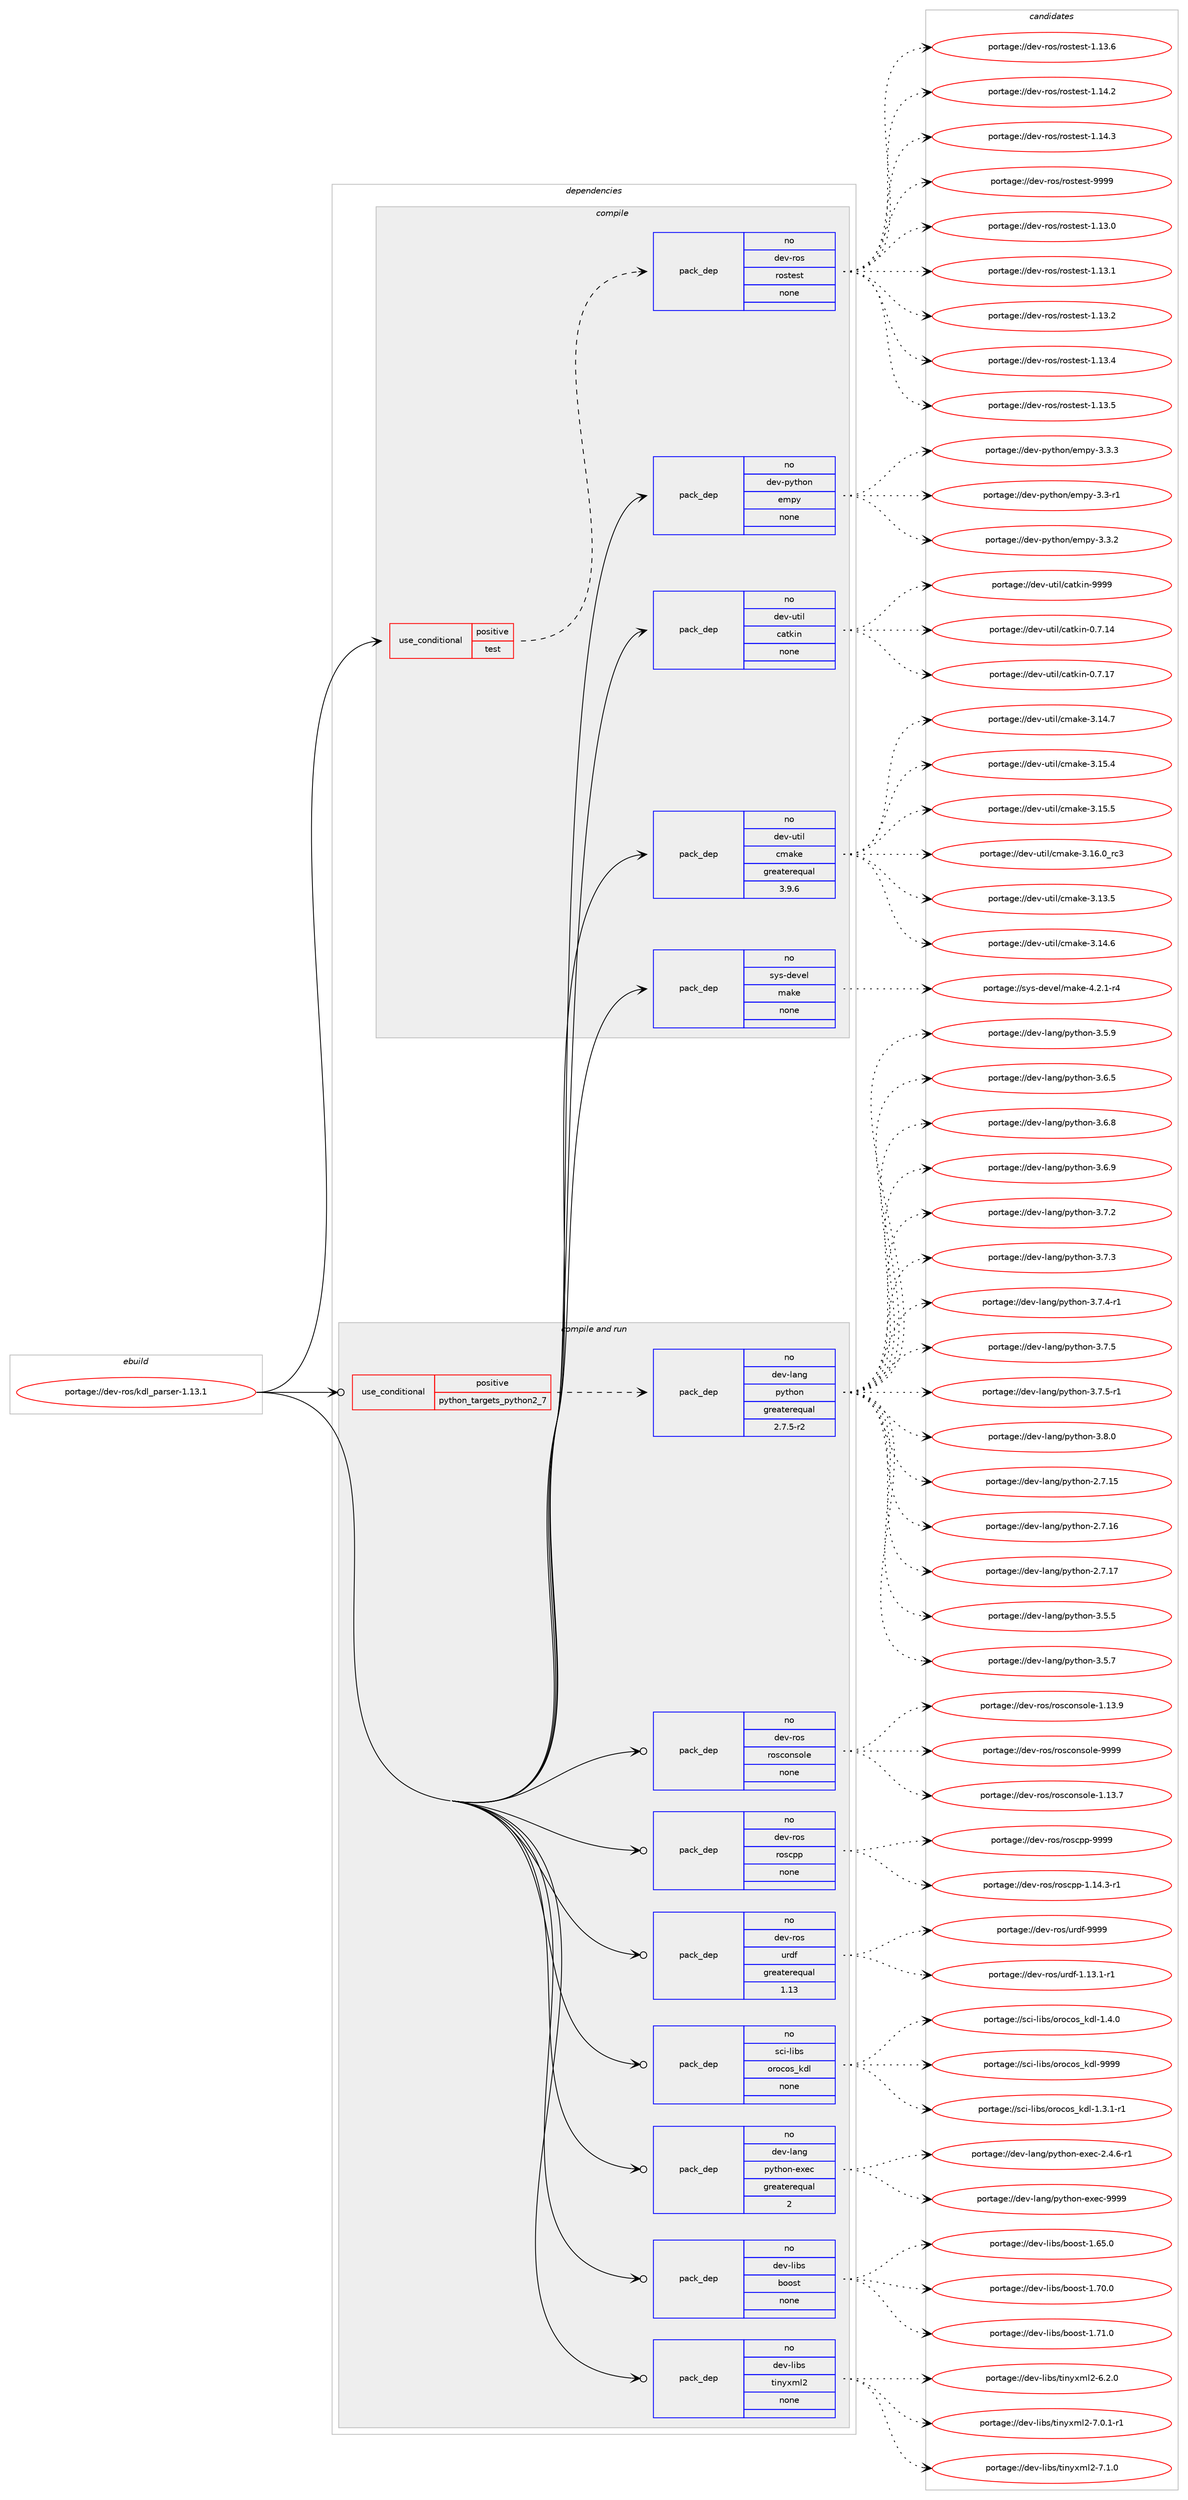 digraph prolog {

# *************
# Graph options
# *************

newrank=true;
concentrate=true;
compound=true;
graph [rankdir=LR,fontname=Helvetica,fontsize=10,ranksep=1.5];#, ranksep=2.5, nodesep=0.2];
edge  [arrowhead=vee];
node  [fontname=Helvetica,fontsize=10];

# **********
# The ebuild
# **********

subgraph cluster_leftcol {
color=gray;
rank=same;
label=<<i>ebuild</i>>;
id [label="portage://dev-ros/kdl_parser-1.13.1", color=red, width=4, href="../dev-ros/kdl_parser-1.13.1.svg"];
}

# ****************
# The dependencies
# ****************

subgraph cluster_midcol {
color=gray;
label=<<i>dependencies</i>>;
subgraph cluster_compile {
fillcolor="#eeeeee";
style=filled;
label=<<i>compile</i>>;
subgraph cond42954 {
dependency190126 [label=<<TABLE BORDER="0" CELLBORDER="1" CELLSPACING="0" CELLPADDING="4"><TR><TD ROWSPAN="3" CELLPADDING="10">use_conditional</TD></TR><TR><TD>positive</TD></TR><TR><TD>test</TD></TR></TABLE>>, shape=none, color=red];
subgraph pack143744 {
dependency190127 [label=<<TABLE BORDER="0" CELLBORDER="1" CELLSPACING="0" CELLPADDING="4" WIDTH="220"><TR><TD ROWSPAN="6" CELLPADDING="30">pack_dep</TD></TR><TR><TD WIDTH="110">no</TD></TR><TR><TD>dev-ros</TD></TR><TR><TD>rostest</TD></TR><TR><TD>none</TD></TR><TR><TD></TD></TR></TABLE>>, shape=none, color=blue];
}
dependency190126:e -> dependency190127:w [weight=20,style="dashed",arrowhead="vee"];
}
id:e -> dependency190126:w [weight=20,style="solid",arrowhead="vee"];
subgraph pack143745 {
dependency190128 [label=<<TABLE BORDER="0" CELLBORDER="1" CELLSPACING="0" CELLPADDING="4" WIDTH="220"><TR><TD ROWSPAN="6" CELLPADDING="30">pack_dep</TD></TR><TR><TD WIDTH="110">no</TD></TR><TR><TD>dev-python</TD></TR><TR><TD>empy</TD></TR><TR><TD>none</TD></TR><TR><TD></TD></TR></TABLE>>, shape=none, color=blue];
}
id:e -> dependency190128:w [weight=20,style="solid",arrowhead="vee"];
subgraph pack143746 {
dependency190129 [label=<<TABLE BORDER="0" CELLBORDER="1" CELLSPACING="0" CELLPADDING="4" WIDTH="220"><TR><TD ROWSPAN="6" CELLPADDING="30">pack_dep</TD></TR><TR><TD WIDTH="110">no</TD></TR><TR><TD>dev-util</TD></TR><TR><TD>catkin</TD></TR><TR><TD>none</TD></TR><TR><TD></TD></TR></TABLE>>, shape=none, color=blue];
}
id:e -> dependency190129:w [weight=20,style="solid",arrowhead="vee"];
subgraph pack143747 {
dependency190130 [label=<<TABLE BORDER="0" CELLBORDER="1" CELLSPACING="0" CELLPADDING="4" WIDTH="220"><TR><TD ROWSPAN="6" CELLPADDING="30">pack_dep</TD></TR><TR><TD WIDTH="110">no</TD></TR><TR><TD>dev-util</TD></TR><TR><TD>cmake</TD></TR><TR><TD>greaterequal</TD></TR><TR><TD>3.9.6</TD></TR></TABLE>>, shape=none, color=blue];
}
id:e -> dependency190130:w [weight=20,style="solid",arrowhead="vee"];
subgraph pack143748 {
dependency190131 [label=<<TABLE BORDER="0" CELLBORDER="1" CELLSPACING="0" CELLPADDING="4" WIDTH="220"><TR><TD ROWSPAN="6" CELLPADDING="30">pack_dep</TD></TR><TR><TD WIDTH="110">no</TD></TR><TR><TD>sys-devel</TD></TR><TR><TD>make</TD></TR><TR><TD>none</TD></TR><TR><TD></TD></TR></TABLE>>, shape=none, color=blue];
}
id:e -> dependency190131:w [weight=20,style="solid",arrowhead="vee"];
}
subgraph cluster_compileandrun {
fillcolor="#eeeeee";
style=filled;
label=<<i>compile and run</i>>;
subgraph cond42955 {
dependency190132 [label=<<TABLE BORDER="0" CELLBORDER="1" CELLSPACING="0" CELLPADDING="4"><TR><TD ROWSPAN="3" CELLPADDING="10">use_conditional</TD></TR><TR><TD>positive</TD></TR><TR><TD>python_targets_python2_7</TD></TR></TABLE>>, shape=none, color=red];
subgraph pack143749 {
dependency190133 [label=<<TABLE BORDER="0" CELLBORDER="1" CELLSPACING="0" CELLPADDING="4" WIDTH="220"><TR><TD ROWSPAN="6" CELLPADDING="30">pack_dep</TD></TR><TR><TD WIDTH="110">no</TD></TR><TR><TD>dev-lang</TD></TR><TR><TD>python</TD></TR><TR><TD>greaterequal</TD></TR><TR><TD>2.7.5-r2</TD></TR></TABLE>>, shape=none, color=blue];
}
dependency190132:e -> dependency190133:w [weight=20,style="dashed",arrowhead="vee"];
}
id:e -> dependency190132:w [weight=20,style="solid",arrowhead="odotvee"];
subgraph pack143750 {
dependency190134 [label=<<TABLE BORDER="0" CELLBORDER="1" CELLSPACING="0" CELLPADDING="4" WIDTH="220"><TR><TD ROWSPAN="6" CELLPADDING="30">pack_dep</TD></TR><TR><TD WIDTH="110">no</TD></TR><TR><TD>dev-lang</TD></TR><TR><TD>python-exec</TD></TR><TR><TD>greaterequal</TD></TR><TR><TD>2</TD></TR></TABLE>>, shape=none, color=blue];
}
id:e -> dependency190134:w [weight=20,style="solid",arrowhead="odotvee"];
subgraph pack143751 {
dependency190135 [label=<<TABLE BORDER="0" CELLBORDER="1" CELLSPACING="0" CELLPADDING="4" WIDTH="220"><TR><TD ROWSPAN="6" CELLPADDING="30">pack_dep</TD></TR><TR><TD WIDTH="110">no</TD></TR><TR><TD>dev-libs</TD></TR><TR><TD>boost</TD></TR><TR><TD>none</TD></TR><TR><TD></TD></TR></TABLE>>, shape=none, color=blue];
}
id:e -> dependency190135:w [weight=20,style="solid",arrowhead="odotvee"];
subgraph pack143752 {
dependency190136 [label=<<TABLE BORDER="0" CELLBORDER="1" CELLSPACING="0" CELLPADDING="4" WIDTH="220"><TR><TD ROWSPAN="6" CELLPADDING="30">pack_dep</TD></TR><TR><TD WIDTH="110">no</TD></TR><TR><TD>dev-libs</TD></TR><TR><TD>tinyxml2</TD></TR><TR><TD>none</TD></TR><TR><TD></TD></TR></TABLE>>, shape=none, color=blue];
}
id:e -> dependency190136:w [weight=20,style="solid",arrowhead="odotvee"];
subgraph pack143753 {
dependency190137 [label=<<TABLE BORDER="0" CELLBORDER="1" CELLSPACING="0" CELLPADDING="4" WIDTH="220"><TR><TD ROWSPAN="6" CELLPADDING="30">pack_dep</TD></TR><TR><TD WIDTH="110">no</TD></TR><TR><TD>dev-ros</TD></TR><TR><TD>rosconsole</TD></TR><TR><TD>none</TD></TR><TR><TD></TD></TR></TABLE>>, shape=none, color=blue];
}
id:e -> dependency190137:w [weight=20,style="solid",arrowhead="odotvee"];
subgraph pack143754 {
dependency190138 [label=<<TABLE BORDER="0" CELLBORDER="1" CELLSPACING="0" CELLPADDING="4" WIDTH="220"><TR><TD ROWSPAN="6" CELLPADDING="30">pack_dep</TD></TR><TR><TD WIDTH="110">no</TD></TR><TR><TD>dev-ros</TD></TR><TR><TD>roscpp</TD></TR><TR><TD>none</TD></TR><TR><TD></TD></TR></TABLE>>, shape=none, color=blue];
}
id:e -> dependency190138:w [weight=20,style="solid",arrowhead="odotvee"];
subgraph pack143755 {
dependency190139 [label=<<TABLE BORDER="0" CELLBORDER="1" CELLSPACING="0" CELLPADDING="4" WIDTH="220"><TR><TD ROWSPAN="6" CELLPADDING="30">pack_dep</TD></TR><TR><TD WIDTH="110">no</TD></TR><TR><TD>dev-ros</TD></TR><TR><TD>urdf</TD></TR><TR><TD>greaterequal</TD></TR><TR><TD>1.13</TD></TR></TABLE>>, shape=none, color=blue];
}
id:e -> dependency190139:w [weight=20,style="solid",arrowhead="odotvee"];
subgraph pack143756 {
dependency190140 [label=<<TABLE BORDER="0" CELLBORDER="1" CELLSPACING="0" CELLPADDING="4" WIDTH="220"><TR><TD ROWSPAN="6" CELLPADDING="30">pack_dep</TD></TR><TR><TD WIDTH="110">no</TD></TR><TR><TD>sci-libs</TD></TR><TR><TD>orocos_kdl</TD></TR><TR><TD>none</TD></TR><TR><TD></TD></TR></TABLE>>, shape=none, color=blue];
}
id:e -> dependency190140:w [weight=20,style="solid",arrowhead="odotvee"];
}
subgraph cluster_run {
fillcolor="#eeeeee";
style=filled;
label=<<i>run</i>>;
}
}

# **************
# The candidates
# **************

subgraph cluster_choices {
rank=same;
color=gray;
label=<<i>candidates</i>>;

subgraph choice143744 {
color=black;
nodesep=1;
choiceportage100101118451141111154711411111511610111511645494649514648 [label="portage://dev-ros/rostest-1.13.0", color=red, width=4,href="../dev-ros/rostest-1.13.0.svg"];
choiceportage100101118451141111154711411111511610111511645494649514649 [label="portage://dev-ros/rostest-1.13.1", color=red, width=4,href="../dev-ros/rostest-1.13.1.svg"];
choiceportage100101118451141111154711411111511610111511645494649514650 [label="portage://dev-ros/rostest-1.13.2", color=red, width=4,href="../dev-ros/rostest-1.13.2.svg"];
choiceportage100101118451141111154711411111511610111511645494649514652 [label="portage://dev-ros/rostest-1.13.4", color=red, width=4,href="../dev-ros/rostest-1.13.4.svg"];
choiceportage100101118451141111154711411111511610111511645494649514653 [label="portage://dev-ros/rostest-1.13.5", color=red, width=4,href="../dev-ros/rostest-1.13.5.svg"];
choiceportage100101118451141111154711411111511610111511645494649514654 [label="portage://dev-ros/rostest-1.13.6", color=red, width=4,href="../dev-ros/rostest-1.13.6.svg"];
choiceportage100101118451141111154711411111511610111511645494649524650 [label="portage://dev-ros/rostest-1.14.2", color=red, width=4,href="../dev-ros/rostest-1.14.2.svg"];
choiceportage100101118451141111154711411111511610111511645494649524651 [label="portage://dev-ros/rostest-1.14.3", color=red, width=4,href="../dev-ros/rostest-1.14.3.svg"];
choiceportage10010111845114111115471141111151161011151164557575757 [label="portage://dev-ros/rostest-9999", color=red, width=4,href="../dev-ros/rostest-9999.svg"];
dependency190127:e -> choiceportage100101118451141111154711411111511610111511645494649514648:w [style=dotted,weight="100"];
dependency190127:e -> choiceportage100101118451141111154711411111511610111511645494649514649:w [style=dotted,weight="100"];
dependency190127:e -> choiceportage100101118451141111154711411111511610111511645494649514650:w [style=dotted,weight="100"];
dependency190127:e -> choiceportage100101118451141111154711411111511610111511645494649514652:w [style=dotted,weight="100"];
dependency190127:e -> choiceportage100101118451141111154711411111511610111511645494649514653:w [style=dotted,weight="100"];
dependency190127:e -> choiceportage100101118451141111154711411111511610111511645494649514654:w [style=dotted,weight="100"];
dependency190127:e -> choiceportage100101118451141111154711411111511610111511645494649524650:w [style=dotted,weight="100"];
dependency190127:e -> choiceportage100101118451141111154711411111511610111511645494649524651:w [style=dotted,weight="100"];
dependency190127:e -> choiceportage10010111845114111115471141111151161011151164557575757:w [style=dotted,weight="100"];
}
subgraph choice143745 {
color=black;
nodesep=1;
choiceportage1001011184511212111610411111047101109112121455146514511449 [label="portage://dev-python/empy-3.3-r1", color=red, width=4,href="../dev-python/empy-3.3-r1.svg"];
choiceportage1001011184511212111610411111047101109112121455146514650 [label="portage://dev-python/empy-3.3.2", color=red, width=4,href="../dev-python/empy-3.3.2.svg"];
choiceportage1001011184511212111610411111047101109112121455146514651 [label="portage://dev-python/empy-3.3.3", color=red, width=4,href="../dev-python/empy-3.3.3.svg"];
dependency190128:e -> choiceportage1001011184511212111610411111047101109112121455146514511449:w [style=dotted,weight="100"];
dependency190128:e -> choiceportage1001011184511212111610411111047101109112121455146514650:w [style=dotted,weight="100"];
dependency190128:e -> choiceportage1001011184511212111610411111047101109112121455146514651:w [style=dotted,weight="100"];
}
subgraph choice143746 {
color=black;
nodesep=1;
choiceportage1001011184511711610510847999711610710511045484655464952 [label="portage://dev-util/catkin-0.7.14", color=red, width=4,href="../dev-util/catkin-0.7.14.svg"];
choiceportage1001011184511711610510847999711610710511045484655464955 [label="portage://dev-util/catkin-0.7.17", color=red, width=4,href="../dev-util/catkin-0.7.17.svg"];
choiceportage100101118451171161051084799971161071051104557575757 [label="portage://dev-util/catkin-9999", color=red, width=4,href="../dev-util/catkin-9999.svg"];
dependency190129:e -> choiceportage1001011184511711610510847999711610710511045484655464952:w [style=dotted,weight="100"];
dependency190129:e -> choiceportage1001011184511711610510847999711610710511045484655464955:w [style=dotted,weight="100"];
dependency190129:e -> choiceportage100101118451171161051084799971161071051104557575757:w [style=dotted,weight="100"];
}
subgraph choice143747 {
color=black;
nodesep=1;
choiceportage1001011184511711610510847991099710710145514649514653 [label="portage://dev-util/cmake-3.13.5", color=red, width=4,href="../dev-util/cmake-3.13.5.svg"];
choiceportage1001011184511711610510847991099710710145514649524654 [label="portage://dev-util/cmake-3.14.6", color=red, width=4,href="../dev-util/cmake-3.14.6.svg"];
choiceportage1001011184511711610510847991099710710145514649524655 [label="portage://dev-util/cmake-3.14.7", color=red, width=4,href="../dev-util/cmake-3.14.7.svg"];
choiceportage1001011184511711610510847991099710710145514649534652 [label="portage://dev-util/cmake-3.15.4", color=red, width=4,href="../dev-util/cmake-3.15.4.svg"];
choiceportage1001011184511711610510847991099710710145514649534653 [label="portage://dev-util/cmake-3.15.5", color=red, width=4,href="../dev-util/cmake-3.15.5.svg"];
choiceportage1001011184511711610510847991099710710145514649544648951149951 [label="portage://dev-util/cmake-3.16.0_rc3", color=red, width=4,href="../dev-util/cmake-3.16.0_rc3.svg"];
dependency190130:e -> choiceportage1001011184511711610510847991099710710145514649514653:w [style=dotted,weight="100"];
dependency190130:e -> choiceportage1001011184511711610510847991099710710145514649524654:w [style=dotted,weight="100"];
dependency190130:e -> choiceportage1001011184511711610510847991099710710145514649524655:w [style=dotted,weight="100"];
dependency190130:e -> choiceportage1001011184511711610510847991099710710145514649534652:w [style=dotted,weight="100"];
dependency190130:e -> choiceportage1001011184511711610510847991099710710145514649534653:w [style=dotted,weight="100"];
dependency190130:e -> choiceportage1001011184511711610510847991099710710145514649544648951149951:w [style=dotted,weight="100"];
}
subgraph choice143748 {
color=black;
nodesep=1;
choiceportage1151211154510010111810110847109971071014552465046494511452 [label="portage://sys-devel/make-4.2.1-r4", color=red, width=4,href="../sys-devel/make-4.2.1-r4.svg"];
dependency190131:e -> choiceportage1151211154510010111810110847109971071014552465046494511452:w [style=dotted,weight="100"];
}
subgraph choice143749 {
color=black;
nodesep=1;
choiceportage10010111845108971101034711212111610411111045504655464953 [label="portage://dev-lang/python-2.7.15", color=red, width=4,href="../dev-lang/python-2.7.15.svg"];
choiceportage10010111845108971101034711212111610411111045504655464954 [label="portage://dev-lang/python-2.7.16", color=red, width=4,href="../dev-lang/python-2.7.16.svg"];
choiceportage10010111845108971101034711212111610411111045504655464955 [label="portage://dev-lang/python-2.7.17", color=red, width=4,href="../dev-lang/python-2.7.17.svg"];
choiceportage100101118451089711010347112121116104111110455146534653 [label="portage://dev-lang/python-3.5.5", color=red, width=4,href="../dev-lang/python-3.5.5.svg"];
choiceportage100101118451089711010347112121116104111110455146534655 [label="portage://dev-lang/python-3.5.7", color=red, width=4,href="../dev-lang/python-3.5.7.svg"];
choiceportage100101118451089711010347112121116104111110455146534657 [label="portage://dev-lang/python-3.5.9", color=red, width=4,href="../dev-lang/python-3.5.9.svg"];
choiceportage100101118451089711010347112121116104111110455146544653 [label="portage://dev-lang/python-3.6.5", color=red, width=4,href="../dev-lang/python-3.6.5.svg"];
choiceportage100101118451089711010347112121116104111110455146544656 [label="portage://dev-lang/python-3.6.8", color=red, width=4,href="../dev-lang/python-3.6.8.svg"];
choiceportage100101118451089711010347112121116104111110455146544657 [label="portage://dev-lang/python-3.6.9", color=red, width=4,href="../dev-lang/python-3.6.9.svg"];
choiceportage100101118451089711010347112121116104111110455146554650 [label="portage://dev-lang/python-3.7.2", color=red, width=4,href="../dev-lang/python-3.7.2.svg"];
choiceportage100101118451089711010347112121116104111110455146554651 [label="portage://dev-lang/python-3.7.3", color=red, width=4,href="../dev-lang/python-3.7.3.svg"];
choiceportage1001011184510897110103471121211161041111104551465546524511449 [label="portage://dev-lang/python-3.7.4-r1", color=red, width=4,href="../dev-lang/python-3.7.4-r1.svg"];
choiceportage100101118451089711010347112121116104111110455146554653 [label="portage://dev-lang/python-3.7.5", color=red, width=4,href="../dev-lang/python-3.7.5.svg"];
choiceportage1001011184510897110103471121211161041111104551465546534511449 [label="portage://dev-lang/python-3.7.5-r1", color=red, width=4,href="../dev-lang/python-3.7.5-r1.svg"];
choiceportage100101118451089711010347112121116104111110455146564648 [label="portage://dev-lang/python-3.8.0", color=red, width=4,href="../dev-lang/python-3.8.0.svg"];
dependency190133:e -> choiceportage10010111845108971101034711212111610411111045504655464953:w [style=dotted,weight="100"];
dependency190133:e -> choiceportage10010111845108971101034711212111610411111045504655464954:w [style=dotted,weight="100"];
dependency190133:e -> choiceportage10010111845108971101034711212111610411111045504655464955:w [style=dotted,weight="100"];
dependency190133:e -> choiceportage100101118451089711010347112121116104111110455146534653:w [style=dotted,weight="100"];
dependency190133:e -> choiceportage100101118451089711010347112121116104111110455146534655:w [style=dotted,weight="100"];
dependency190133:e -> choiceportage100101118451089711010347112121116104111110455146534657:w [style=dotted,weight="100"];
dependency190133:e -> choiceportage100101118451089711010347112121116104111110455146544653:w [style=dotted,weight="100"];
dependency190133:e -> choiceportage100101118451089711010347112121116104111110455146544656:w [style=dotted,weight="100"];
dependency190133:e -> choiceportage100101118451089711010347112121116104111110455146544657:w [style=dotted,weight="100"];
dependency190133:e -> choiceportage100101118451089711010347112121116104111110455146554650:w [style=dotted,weight="100"];
dependency190133:e -> choiceportage100101118451089711010347112121116104111110455146554651:w [style=dotted,weight="100"];
dependency190133:e -> choiceportage1001011184510897110103471121211161041111104551465546524511449:w [style=dotted,weight="100"];
dependency190133:e -> choiceportage100101118451089711010347112121116104111110455146554653:w [style=dotted,weight="100"];
dependency190133:e -> choiceportage1001011184510897110103471121211161041111104551465546534511449:w [style=dotted,weight="100"];
dependency190133:e -> choiceportage100101118451089711010347112121116104111110455146564648:w [style=dotted,weight="100"];
}
subgraph choice143750 {
color=black;
nodesep=1;
choiceportage10010111845108971101034711212111610411111045101120101994550465246544511449 [label="portage://dev-lang/python-exec-2.4.6-r1", color=red, width=4,href="../dev-lang/python-exec-2.4.6-r1.svg"];
choiceportage10010111845108971101034711212111610411111045101120101994557575757 [label="portage://dev-lang/python-exec-9999", color=red, width=4,href="../dev-lang/python-exec-9999.svg"];
dependency190134:e -> choiceportage10010111845108971101034711212111610411111045101120101994550465246544511449:w [style=dotted,weight="100"];
dependency190134:e -> choiceportage10010111845108971101034711212111610411111045101120101994557575757:w [style=dotted,weight="100"];
}
subgraph choice143751 {
color=black;
nodesep=1;
choiceportage1001011184510810598115479811111111511645494654534648 [label="portage://dev-libs/boost-1.65.0", color=red, width=4,href="../dev-libs/boost-1.65.0.svg"];
choiceportage1001011184510810598115479811111111511645494655484648 [label="portage://dev-libs/boost-1.70.0", color=red, width=4,href="../dev-libs/boost-1.70.0.svg"];
choiceportage1001011184510810598115479811111111511645494655494648 [label="portage://dev-libs/boost-1.71.0", color=red, width=4,href="../dev-libs/boost-1.71.0.svg"];
dependency190135:e -> choiceportage1001011184510810598115479811111111511645494654534648:w [style=dotted,weight="100"];
dependency190135:e -> choiceportage1001011184510810598115479811111111511645494655484648:w [style=dotted,weight="100"];
dependency190135:e -> choiceportage1001011184510810598115479811111111511645494655494648:w [style=dotted,weight="100"];
}
subgraph choice143752 {
color=black;
nodesep=1;
choiceportage10010111845108105981154711610511012112010910850455446504648 [label="portage://dev-libs/tinyxml2-6.2.0", color=red, width=4,href="../dev-libs/tinyxml2-6.2.0.svg"];
choiceportage100101118451081059811547116105110121120109108504555464846494511449 [label="portage://dev-libs/tinyxml2-7.0.1-r1", color=red, width=4,href="../dev-libs/tinyxml2-7.0.1-r1.svg"];
choiceportage10010111845108105981154711610511012112010910850455546494648 [label="portage://dev-libs/tinyxml2-7.1.0", color=red, width=4,href="../dev-libs/tinyxml2-7.1.0.svg"];
dependency190136:e -> choiceportage10010111845108105981154711610511012112010910850455446504648:w [style=dotted,weight="100"];
dependency190136:e -> choiceportage100101118451081059811547116105110121120109108504555464846494511449:w [style=dotted,weight="100"];
dependency190136:e -> choiceportage10010111845108105981154711610511012112010910850455546494648:w [style=dotted,weight="100"];
}
subgraph choice143753 {
color=black;
nodesep=1;
choiceportage10010111845114111115471141111159911111011511110810145494649514655 [label="portage://dev-ros/rosconsole-1.13.7", color=red, width=4,href="../dev-ros/rosconsole-1.13.7.svg"];
choiceportage10010111845114111115471141111159911111011511110810145494649514657 [label="portage://dev-ros/rosconsole-1.13.9", color=red, width=4,href="../dev-ros/rosconsole-1.13.9.svg"];
choiceportage1001011184511411111547114111115991111101151111081014557575757 [label="portage://dev-ros/rosconsole-9999", color=red, width=4,href="../dev-ros/rosconsole-9999.svg"];
dependency190137:e -> choiceportage10010111845114111115471141111159911111011511110810145494649514655:w [style=dotted,weight="100"];
dependency190137:e -> choiceportage10010111845114111115471141111159911111011511110810145494649514657:w [style=dotted,weight="100"];
dependency190137:e -> choiceportage1001011184511411111547114111115991111101151111081014557575757:w [style=dotted,weight="100"];
}
subgraph choice143754 {
color=black;
nodesep=1;
choiceportage100101118451141111154711411111599112112454946495246514511449 [label="portage://dev-ros/roscpp-1.14.3-r1", color=red, width=4,href="../dev-ros/roscpp-1.14.3-r1.svg"];
choiceportage1001011184511411111547114111115991121124557575757 [label="portage://dev-ros/roscpp-9999", color=red, width=4,href="../dev-ros/roscpp-9999.svg"];
dependency190138:e -> choiceportage100101118451141111154711411111599112112454946495246514511449:w [style=dotted,weight="100"];
dependency190138:e -> choiceportage1001011184511411111547114111115991121124557575757:w [style=dotted,weight="100"];
}
subgraph choice143755 {
color=black;
nodesep=1;
choiceportage1001011184511411111547117114100102454946495146494511449 [label="portage://dev-ros/urdf-1.13.1-r1", color=red, width=4,href="../dev-ros/urdf-1.13.1-r1.svg"];
choiceportage10010111845114111115471171141001024557575757 [label="portage://dev-ros/urdf-9999", color=red, width=4,href="../dev-ros/urdf-9999.svg"];
dependency190139:e -> choiceportage1001011184511411111547117114100102454946495146494511449:w [style=dotted,weight="100"];
dependency190139:e -> choiceportage10010111845114111115471171141001024557575757:w [style=dotted,weight="100"];
}
subgraph choice143756 {
color=black;
nodesep=1;
choiceportage1159910545108105981154711111411199111115951071001084549465146494511449 [label="portage://sci-libs/orocos_kdl-1.3.1-r1", color=red, width=4,href="../sci-libs/orocos_kdl-1.3.1-r1.svg"];
choiceportage115991054510810598115471111141119911111595107100108454946524648 [label="portage://sci-libs/orocos_kdl-1.4.0", color=red, width=4,href="../sci-libs/orocos_kdl-1.4.0.svg"];
choiceportage1159910545108105981154711111411199111115951071001084557575757 [label="portage://sci-libs/orocos_kdl-9999", color=red, width=4,href="../sci-libs/orocos_kdl-9999.svg"];
dependency190140:e -> choiceportage1159910545108105981154711111411199111115951071001084549465146494511449:w [style=dotted,weight="100"];
dependency190140:e -> choiceportage115991054510810598115471111141119911111595107100108454946524648:w [style=dotted,weight="100"];
dependency190140:e -> choiceportage1159910545108105981154711111411199111115951071001084557575757:w [style=dotted,weight="100"];
}
}

}
